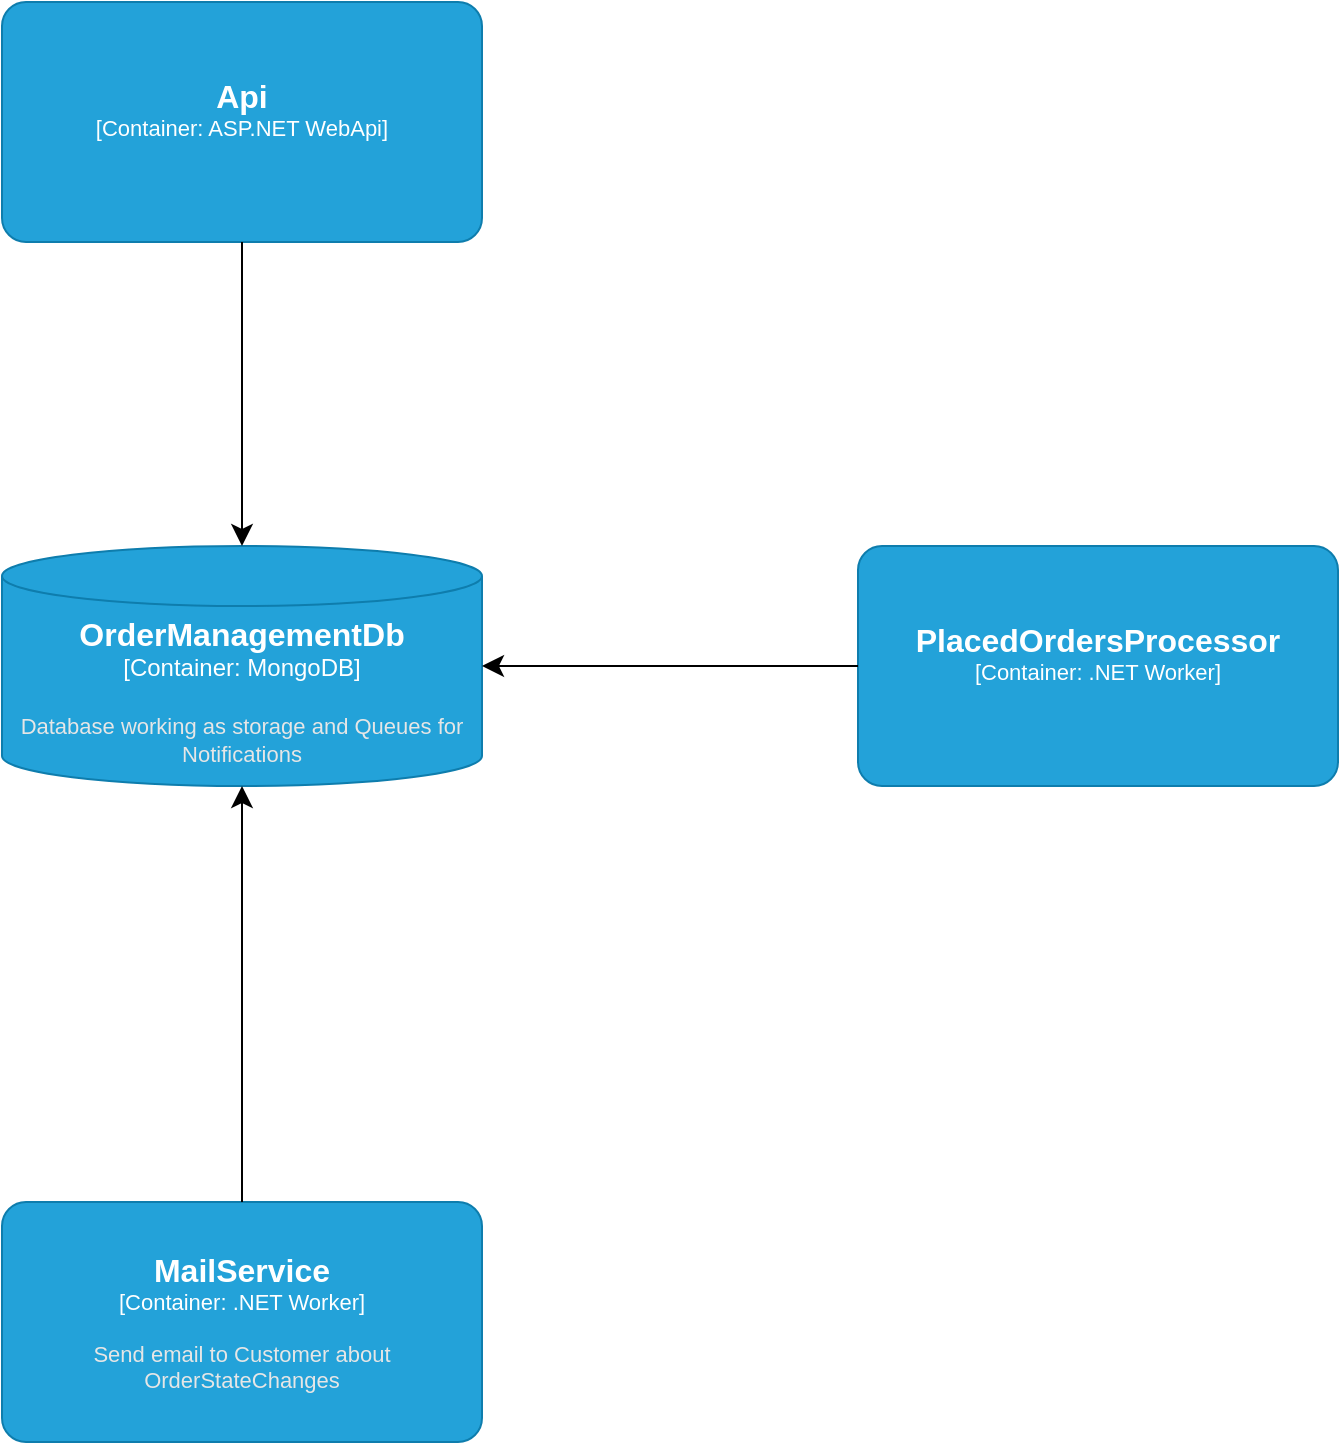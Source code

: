 <mxfile version="24.7.16" pages="2">
  <diagram id="lNhcyBsgyvsqkkjFAHYc" name="C4 - Containers">
    <mxGraphModel dx="3032" dy="1571" grid="0" gridSize="10" guides="1" tooltips="1" connect="1" arrows="1" fold="1" page="0" pageScale="1" pageWidth="827" pageHeight="1169" math="0" shadow="0">
      <root>
        <mxCell id="0" />
        <mxCell id="1" parent="0" />
        <object placeholders="1" c4Name="MailService" c4Type="Container" c4Technology=".NET Worker" c4Description="Send email to Customer about OrderStateChanges" label="&lt;font style=&quot;font-size: 16px&quot;&gt;&lt;b&gt;%c4Name%&lt;/b&gt;&lt;/font&gt;&lt;div&gt;[%c4Type%: %c4Technology%]&lt;/div&gt;&lt;br&gt;&lt;div&gt;&lt;font style=&quot;font-size: 11px&quot;&gt;&lt;font color=&quot;#E6E6E6&quot;&gt;%c4Description%&lt;/font&gt;&lt;/div&gt;" id="JnOh8vPX9nfvbsN_XU69-1">
          <mxCell style="rounded=1;whiteSpace=wrap;html=1;fontSize=11;labelBackgroundColor=none;fillColor=#23A2D9;fontColor=#ffffff;align=center;arcSize=10;strokeColor=#0E7DAD;metaEdit=1;resizable=0;points=[[0.25,0,0],[0.5,0,0],[0.75,0,0],[1,0.25,0],[1,0.5,0],[1,0.75,0],[0.75,1,0],[0.5,1,0],[0.25,1,0],[0,0.75,0],[0,0.5,0],[0,0.25,0]];" vertex="1" parent="1">
            <mxGeometry x="-481" y="483" width="240" height="120" as="geometry" />
          </mxCell>
        </object>
        <object placeholders="1" c4Name="Api" c4Type="Container" c4Technology="ASP.NET WebApi" c4Description="" label="&lt;font style=&quot;font-size: 16px&quot;&gt;&lt;b&gt;%c4Name%&lt;/b&gt;&lt;/font&gt;&lt;div&gt;[%c4Type%: %c4Technology%]&lt;/div&gt;&lt;br&gt;&lt;div&gt;&lt;font style=&quot;font-size: 11px&quot;&gt;&lt;font color=&quot;#E6E6E6&quot;&gt;%c4Description%&lt;/font&gt;&lt;/div&gt;" id="JnOh8vPX9nfvbsN_XU69-2">
          <mxCell style="rounded=1;whiteSpace=wrap;html=1;fontSize=11;labelBackgroundColor=none;fillColor=#23A2D9;fontColor=#ffffff;align=center;arcSize=10;strokeColor=#0E7DAD;metaEdit=1;resizable=0;points=[[0.25,0,0],[0.5,0,0],[0.75,0,0],[1,0.25,0],[1,0.5,0],[1,0.75,0],[0.75,1,0],[0.5,1,0],[0.25,1,0],[0,0.75,0],[0,0.5,0],[0,0.25,0]];" vertex="1" parent="1">
            <mxGeometry x="-481" y="-117" width="240" height="120" as="geometry" />
          </mxCell>
        </object>
        <object placeholders="1" c4Name="OrderManagementDb" c4Type="Container" c4Technology="MongoDB" c4Description="Database working as storage and Queues for Notifications" label="&lt;font style=&quot;font-size: 16px&quot;&gt;&lt;b&gt;%c4Name%&lt;/b&gt;&lt;/font&gt;&lt;div&gt;[%c4Type%:&amp;nbsp;%c4Technology%]&lt;/div&gt;&lt;br&gt;&lt;div&gt;&lt;font style=&quot;font-size: 11px&quot;&gt;&lt;font color=&quot;#E6E6E6&quot;&gt;%c4Description%&lt;/font&gt;&lt;/div&gt;" id="JnOh8vPX9nfvbsN_XU69-4">
          <mxCell style="shape=cylinder3;size=15;whiteSpace=wrap;html=1;boundedLbl=1;rounded=0;labelBackgroundColor=none;fillColor=#23A2D9;fontSize=12;fontColor=#ffffff;align=center;strokeColor=#0E7DAD;metaEdit=1;points=[[0.5,0,0],[1,0.25,0],[1,0.5,0],[1,0.75,0],[0.5,1,0],[0,0.75,0],[0,0.5,0],[0,0.25,0]];resizable=0;" vertex="1" parent="1">
            <mxGeometry x="-481" y="155" width="240" height="120" as="geometry" />
          </mxCell>
        </object>
        <mxCell id="JnOh8vPX9nfvbsN_XU69-5" style="edgeStyle=orthogonalEdgeStyle;rounded=0;orthogonalLoop=1;jettySize=auto;html=1;exitX=0.5;exitY=1;exitDx=0;exitDy=0;exitPerimeter=0;entryX=0.5;entryY=0;entryDx=0;entryDy=0;entryPerimeter=0;fontSize=12;startSize=8;endSize=8;" edge="1" parent="1" source="JnOh8vPX9nfvbsN_XU69-2" target="JnOh8vPX9nfvbsN_XU69-4">
          <mxGeometry relative="1" as="geometry" />
        </mxCell>
        <mxCell id="JnOh8vPX9nfvbsN_XU69-6" style="edgeStyle=none;curved=1;rounded=0;orthogonalLoop=1;jettySize=auto;html=1;exitX=0.5;exitY=0;exitDx=0;exitDy=0;exitPerimeter=0;entryX=0.5;entryY=1;entryDx=0;entryDy=0;entryPerimeter=0;fontSize=12;startSize=8;endSize=8;" edge="1" parent="1" source="JnOh8vPX9nfvbsN_XU69-1" target="JnOh8vPX9nfvbsN_XU69-4">
          <mxGeometry relative="1" as="geometry" />
        </mxCell>
        <object placeholders="1" c4Name="PlacedOrdersProcessor" c4Type="Container" c4Technology=".NET Worker" c4Description="" label="&lt;font style=&quot;font-size: 16px&quot;&gt;&lt;b&gt;%c4Name%&lt;/b&gt;&lt;/font&gt;&lt;div&gt;[%c4Type%: %c4Technology%]&lt;/div&gt;&lt;br&gt;&lt;div&gt;&lt;font style=&quot;font-size: 11px&quot;&gt;&lt;font color=&quot;#E6E6E6&quot;&gt;%c4Description%&lt;/font&gt;&lt;/div&gt;" id="JnOh8vPX9nfvbsN_XU69-7">
          <mxCell style="rounded=1;whiteSpace=wrap;html=1;fontSize=11;labelBackgroundColor=none;fillColor=#23A2D9;fontColor=#ffffff;align=center;arcSize=10;strokeColor=#0E7DAD;metaEdit=1;resizable=0;points=[[0.25,0,0],[0.5,0,0],[0.75,0,0],[1,0.25,0],[1,0.5,0],[1,0.75,0],[0.75,1,0],[0.5,1,0],[0.25,1,0],[0,0.75,0],[0,0.5,0],[0,0.25,0]];" vertex="1" parent="1">
            <mxGeometry x="-53" y="155" width="240" height="120" as="geometry" />
          </mxCell>
        </object>
        <mxCell id="JnOh8vPX9nfvbsN_XU69-8" style="edgeStyle=none;curved=1;rounded=0;orthogonalLoop=1;jettySize=auto;html=1;exitX=0;exitY=0.5;exitDx=0;exitDy=0;exitPerimeter=0;entryX=1;entryY=0.5;entryDx=0;entryDy=0;entryPerimeter=0;fontSize=12;startSize=8;endSize=8;" edge="1" parent="1" source="JnOh8vPX9nfvbsN_XU69-7" target="JnOh8vPX9nfvbsN_XU69-4">
          <mxGeometry relative="1" as="geometry" />
        </mxCell>
      </root>
    </mxGraphModel>
  </diagram>
  <diagram name="OrderStates Flow" id="C6dHEtcdFMjBkvfJQ5wJ">
    <mxGraphModel dx="2444" dy="1171" grid="1" gridSize="10" guides="1" tooltips="1" connect="1" arrows="1" fold="1" page="1" pageScale="1" pageWidth="827" pageHeight="1169" math="0" shadow="0">
      <root>
        <mxCell id="0" />
        <mxCell id="1" parent="0" />
        <mxCell id="rCai1Dj7KJWfoBfw-TI7-5" style="edgeStyle=orthogonalEdgeStyle;rounded=0;orthogonalLoop=1;jettySize=auto;html=1;exitX=0;exitY=0.5;exitDx=0;exitDy=0;entryX=0.5;entryY=0;entryDx=0;entryDy=0;" parent="1" source="rCai1Dj7KJWfoBfw-TI7-2" target="rCai1Dj7KJWfoBfw-TI7-4" edge="1">
          <mxGeometry relative="1" as="geometry" />
        </mxCell>
        <mxCell id="rCai1Dj7KJWfoBfw-TI7-8" style="edgeStyle=orthogonalEdgeStyle;rounded=0;orthogonalLoop=1;jettySize=auto;html=1;exitX=0.5;exitY=1;exitDx=0;exitDy=0;entryX=0.5;entryY=0;entryDx=0;entryDy=0;" parent="1" source="rCai1Dj7KJWfoBfw-TI7-2" target="rCai1Dj7KJWfoBfw-TI7-6" edge="1">
          <mxGeometry relative="1" as="geometry" />
        </mxCell>
        <mxCell id="rCai1Dj7KJWfoBfw-TI7-2" value="Aguardando processamento" style="whiteSpace=wrap;html=1;aspect=fixed;" parent="1" vertex="1">
          <mxGeometry x="390" y="260" width="100" height="100" as="geometry" />
        </mxCell>
        <mxCell id="rCai1Dj7KJWfoBfw-TI7-4" value="Cancelado" style="whiteSpace=wrap;html=1;aspect=fixed;fillColor=#FFABAB;" parent="1" vertex="1">
          <mxGeometry x="90" y="360" width="80" height="80" as="geometry" />
        </mxCell>
        <mxCell id="rCai1Dj7KJWfoBfw-TI7-10" style="edgeStyle=orthogonalEdgeStyle;rounded=0;orthogonalLoop=1;jettySize=auto;html=1;exitX=0.5;exitY=1;exitDx=0;exitDy=0;entryX=0.5;entryY=0;entryDx=0;entryDy=0;" parent="1" source="rCai1Dj7KJWfoBfw-TI7-6" target="rCai1Dj7KJWfoBfw-TI7-9" edge="1">
          <mxGeometry relative="1" as="geometry" />
        </mxCell>
        <mxCell id="rCai1Dj7KJWfoBfw-TI7-13" style="edgeStyle=orthogonalEdgeStyle;rounded=0;orthogonalLoop=1;jettySize=auto;html=1;exitX=0;exitY=0.5;exitDx=0;exitDy=0;entryX=0.75;entryY=1;entryDx=0;entryDy=0;" parent="1" source="rCai1Dj7KJWfoBfw-TI7-6" target="rCai1Dj7KJWfoBfw-TI7-4" edge="1">
          <mxGeometry relative="1" as="geometry" />
        </mxCell>
        <mxCell id="rCai1Dj7KJWfoBfw-TI7-6" value="Processando Pagamento" style="whiteSpace=wrap;html=1;" parent="1" vertex="1">
          <mxGeometry x="380" y="460" width="120" height="60" as="geometry" />
        </mxCell>
        <mxCell id="rCai1Dj7KJWfoBfw-TI7-15" style="edgeStyle=orthogonalEdgeStyle;rounded=0;orthogonalLoop=1;jettySize=auto;html=1;entryX=0.5;entryY=0;entryDx=0;entryDy=0;" parent="1" source="rCai1Dj7KJWfoBfw-TI7-9" target="rCai1Dj7KJWfoBfw-TI7-14" edge="1">
          <mxGeometry relative="1" as="geometry" />
        </mxCell>
        <mxCell id="rCai1Dj7KJWfoBfw-TI7-9" value="Pagamento Concluído" style="whiteSpace=wrap;html=1;" parent="1" vertex="1">
          <mxGeometry x="380" y="610" width="120" height="60" as="geometry" />
        </mxCell>
        <mxCell id="rCai1Dj7KJWfoBfw-TI7-17" style="edgeStyle=orthogonalEdgeStyle;rounded=0;orthogonalLoop=1;jettySize=auto;html=1;exitX=0.5;exitY=1;exitDx=0;exitDy=0;entryX=0.5;entryY=0;entryDx=0;entryDy=0;" parent="1" source="rCai1Dj7KJWfoBfw-TI7-14" target="rCai1Dj7KJWfoBfw-TI7-16" edge="1">
          <mxGeometry relative="1" as="geometry" />
        </mxCell>
        <mxCell id="rCai1Dj7KJWfoBfw-TI7-19" style="edgeStyle=orthogonalEdgeStyle;rounded=0;orthogonalLoop=1;jettySize=auto;html=1;exitX=0;exitY=0.5;exitDx=0;exitDy=0;entryX=1;entryY=0.5;entryDx=0;entryDy=0;" parent="1" source="rCai1Dj7KJWfoBfw-TI7-14" target="rCai1Dj7KJWfoBfw-TI7-18" edge="1">
          <mxGeometry relative="1" as="geometry" />
        </mxCell>
        <mxCell id="rCai1Dj7KJWfoBfw-TI7-22" style="edgeStyle=orthogonalEdgeStyle;rounded=0;orthogonalLoop=1;jettySize=auto;html=1;exitX=0;exitY=0.25;exitDx=0;exitDy=0;entryX=0.5;entryY=1;entryDx=0;entryDy=0;" parent="1" source="rCai1Dj7KJWfoBfw-TI7-14" target="rCai1Dj7KJWfoBfw-TI7-4" edge="1">
          <mxGeometry relative="1" as="geometry">
            <Array as="points">
              <mxPoint x="170" y="765" />
              <mxPoint x="170" y="600" />
              <mxPoint x="130" y="600" />
            </Array>
          </mxGeometry>
        </mxCell>
        <mxCell id="rCai1Dj7KJWfoBfw-TI7-23" value="SE&lt;br&gt;RealizarEstorno" style="edgeLabel;html=1;align=center;verticalAlign=middle;resizable=0;points=[];" parent="rCai1Dj7KJWfoBfw-TI7-22" vertex="1" connectable="0">
          <mxGeometry x="0.439" y="-2" relative="1" as="geometry">
            <mxPoint x="39" y="62" as="offset" />
          </mxGeometry>
        </mxCell>
        <mxCell id="rCai1Dj7KJWfoBfw-TI7-14" value="Separando&lt;br/&gt;Pedido" style="whiteSpace=wrap;html=1;" parent="1" vertex="1">
          <mxGeometry x="380" y="750" width="120" height="60" as="geometry" />
        </mxCell>
        <mxCell id="rCai1Dj7KJWfoBfw-TI7-16" value="Concluído" style="whiteSpace=wrap;html=1;fillColor=#2BFF48;" parent="1" vertex="1">
          <mxGeometry x="380" y="900" width="120" height="60" as="geometry" />
        </mxCell>
        <mxCell id="rCai1Dj7KJWfoBfw-TI7-20" style="edgeStyle=orthogonalEdgeStyle;rounded=0;orthogonalLoop=1;jettySize=auto;html=1;exitX=0.5;exitY=0;exitDx=0;exitDy=0;entryX=0.25;entryY=1;entryDx=0;entryDy=0;" parent="1" source="rCai1Dj7KJWfoBfw-TI7-18" target="rCai1Dj7KJWfoBfw-TI7-4" edge="1">
          <mxGeometry relative="1" as="geometry">
            <mxPoint x="190" y="350" as="targetPoint" />
          </mxGeometry>
        </mxCell>
        <mxCell id="rCai1Dj7KJWfoBfw-TI7-21" value="SE&lt;br&gt;RealizarEstorno" style="edgeLabel;html=1;align=center;verticalAlign=middle;resizable=0;points=[];" parent="rCai1Dj7KJWfoBfw-TI7-20" vertex="1" connectable="0">
          <mxGeometry x="-0.591" y="-2" relative="1" as="geometry">
            <mxPoint as="offset" />
          </mxGeometry>
        </mxCell>
        <mxCell id="rCai1Dj7KJWfoBfw-TI7-18" value="Aguardando&lt;br/&gt;Estoque" style="whiteSpace=wrap;html=1;" parent="1" vertex="1">
          <mxGeometry x="50" y="800" width="120" height="60" as="geometry" />
        </mxCell>
        <mxCell id="rCai1Dj7KJWfoBfw-TI7-25" style="edgeStyle=orthogonalEdgeStyle;rounded=0;orthogonalLoop=1;jettySize=auto;html=1;entryX=0.5;entryY=0;entryDx=0;entryDy=0;" parent="1" target="rCai1Dj7KJWfoBfw-TI7-2" edge="1">
          <mxGeometry relative="1" as="geometry">
            <mxPoint x="439" y="200" as="sourcePoint" />
            <mxPoint x="440" y="250" as="targetPoint" />
          </mxGeometry>
        </mxCell>
        <mxCell id="pceQmavskI6zz6a2MNYs-1" value="Início" style="text;html=1;align=center;verticalAlign=middle;whiteSpace=wrap;rounded=0;" parent="1" vertex="1">
          <mxGeometry x="410" y="180" width="60" height="30" as="geometry" />
        </mxCell>
      </root>
    </mxGraphModel>
  </diagram>
</mxfile>
